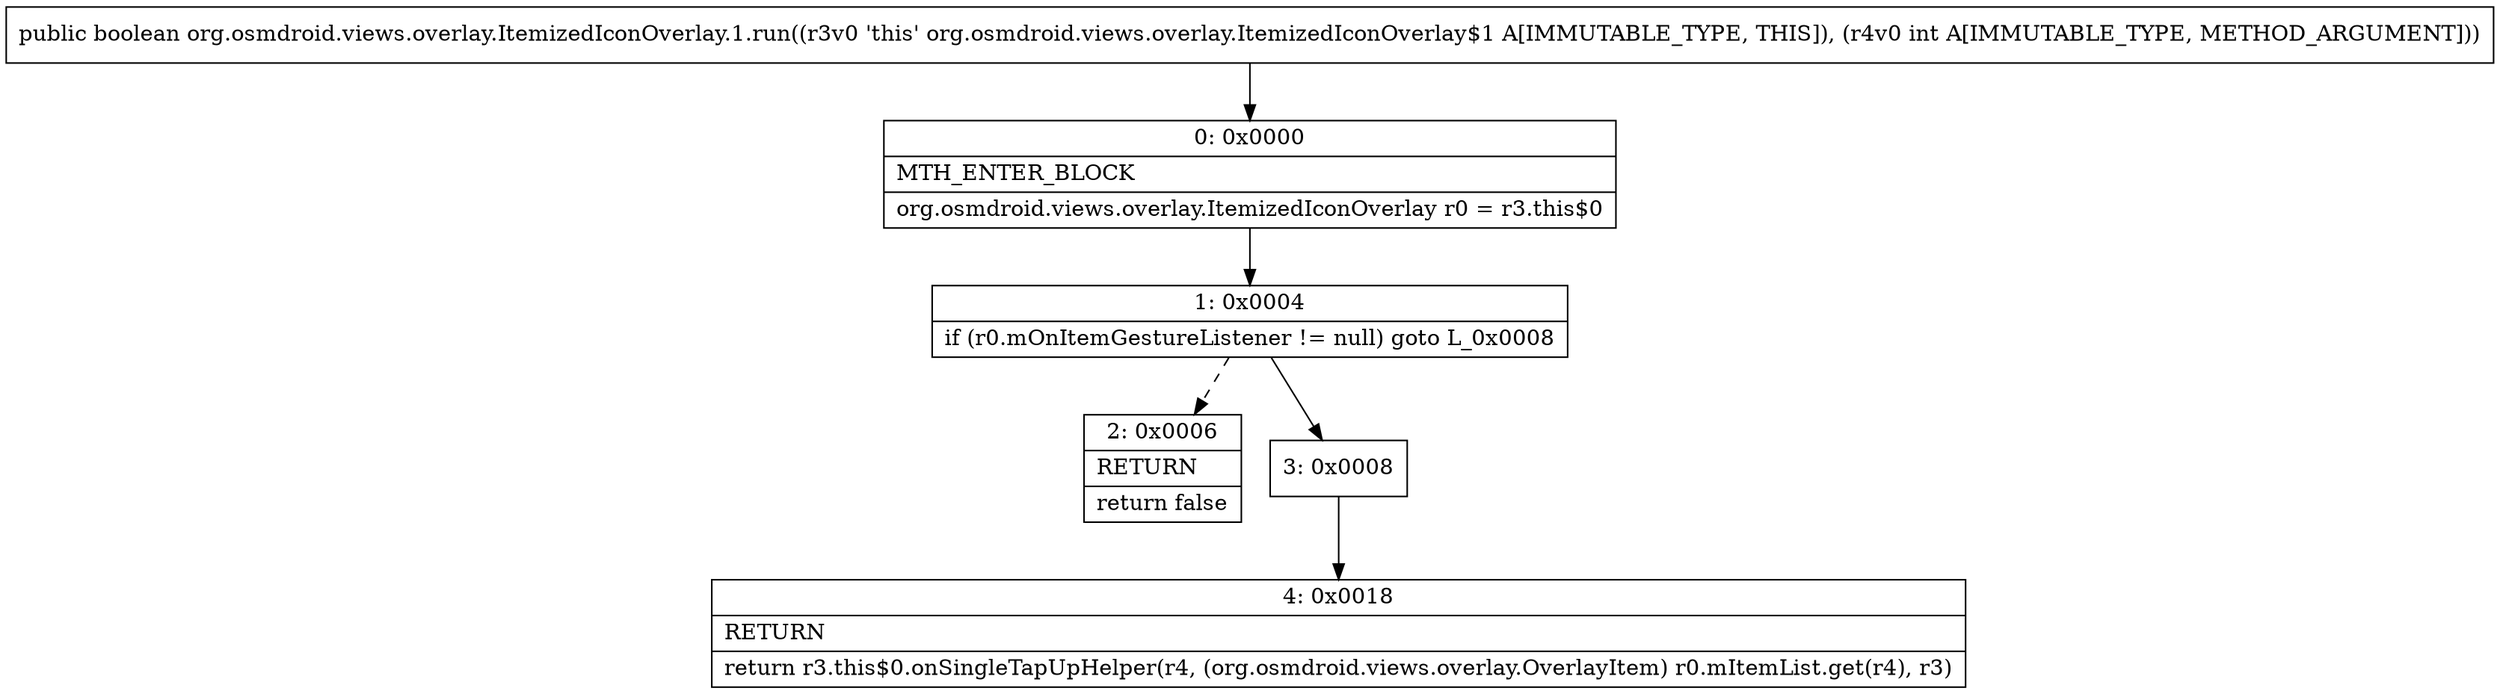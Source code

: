digraph "CFG fororg.osmdroid.views.overlay.ItemizedIconOverlay.1.run(I)Z" {
Node_0 [shape=record,label="{0\:\ 0x0000|MTH_ENTER_BLOCK\l|org.osmdroid.views.overlay.ItemizedIconOverlay r0 = r3.this$0\l}"];
Node_1 [shape=record,label="{1\:\ 0x0004|if (r0.mOnItemGestureListener != null) goto L_0x0008\l}"];
Node_2 [shape=record,label="{2\:\ 0x0006|RETURN\l|return false\l}"];
Node_3 [shape=record,label="{3\:\ 0x0008}"];
Node_4 [shape=record,label="{4\:\ 0x0018|RETURN\l|return r3.this$0.onSingleTapUpHelper(r4, (org.osmdroid.views.overlay.OverlayItem) r0.mItemList.get(r4), r3)\l}"];
MethodNode[shape=record,label="{public boolean org.osmdroid.views.overlay.ItemizedIconOverlay.1.run((r3v0 'this' org.osmdroid.views.overlay.ItemizedIconOverlay$1 A[IMMUTABLE_TYPE, THIS]), (r4v0 int A[IMMUTABLE_TYPE, METHOD_ARGUMENT])) }"];
MethodNode -> Node_0;
Node_0 -> Node_1;
Node_1 -> Node_2[style=dashed];
Node_1 -> Node_3;
Node_3 -> Node_4;
}

